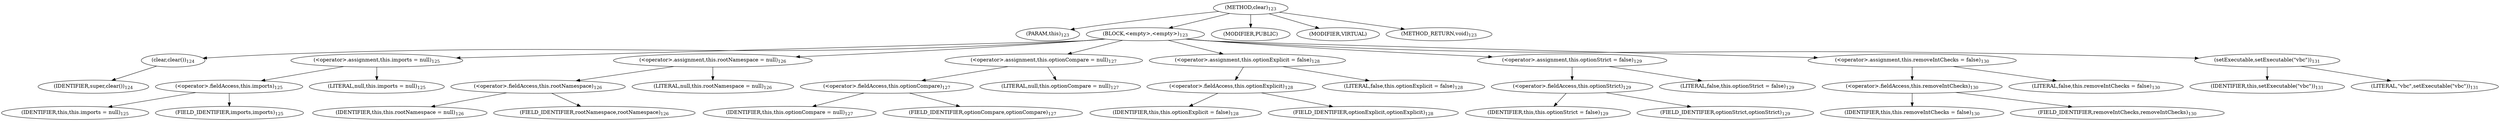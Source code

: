 digraph "clear" {  
"94" [label = <(METHOD,clear)<SUB>123</SUB>> ]
"6" [label = <(PARAM,this)<SUB>123</SUB>> ]
"95" [label = <(BLOCK,&lt;empty&gt;,&lt;empty&gt;)<SUB>123</SUB>> ]
"96" [label = <(clear,clear())<SUB>124</SUB>> ]
"97" [label = <(IDENTIFIER,super,clear())<SUB>124</SUB>> ]
"98" [label = <(&lt;operator&gt;.assignment,this.imports = null)<SUB>125</SUB>> ]
"99" [label = <(&lt;operator&gt;.fieldAccess,this.imports)<SUB>125</SUB>> ]
"100" [label = <(IDENTIFIER,this,this.imports = null)<SUB>125</SUB>> ]
"101" [label = <(FIELD_IDENTIFIER,imports,imports)<SUB>125</SUB>> ]
"102" [label = <(LITERAL,null,this.imports = null)<SUB>125</SUB>> ]
"103" [label = <(&lt;operator&gt;.assignment,this.rootNamespace = null)<SUB>126</SUB>> ]
"104" [label = <(&lt;operator&gt;.fieldAccess,this.rootNamespace)<SUB>126</SUB>> ]
"105" [label = <(IDENTIFIER,this,this.rootNamespace = null)<SUB>126</SUB>> ]
"106" [label = <(FIELD_IDENTIFIER,rootNamespace,rootNamespace)<SUB>126</SUB>> ]
"107" [label = <(LITERAL,null,this.rootNamespace = null)<SUB>126</SUB>> ]
"108" [label = <(&lt;operator&gt;.assignment,this.optionCompare = null)<SUB>127</SUB>> ]
"109" [label = <(&lt;operator&gt;.fieldAccess,this.optionCompare)<SUB>127</SUB>> ]
"110" [label = <(IDENTIFIER,this,this.optionCompare = null)<SUB>127</SUB>> ]
"111" [label = <(FIELD_IDENTIFIER,optionCompare,optionCompare)<SUB>127</SUB>> ]
"112" [label = <(LITERAL,null,this.optionCompare = null)<SUB>127</SUB>> ]
"113" [label = <(&lt;operator&gt;.assignment,this.optionExplicit = false)<SUB>128</SUB>> ]
"114" [label = <(&lt;operator&gt;.fieldAccess,this.optionExplicit)<SUB>128</SUB>> ]
"115" [label = <(IDENTIFIER,this,this.optionExplicit = false)<SUB>128</SUB>> ]
"116" [label = <(FIELD_IDENTIFIER,optionExplicit,optionExplicit)<SUB>128</SUB>> ]
"117" [label = <(LITERAL,false,this.optionExplicit = false)<SUB>128</SUB>> ]
"118" [label = <(&lt;operator&gt;.assignment,this.optionStrict = false)<SUB>129</SUB>> ]
"119" [label = <(&lt;operator&gt;.fieldAccess,this.optionStrict)<SUB>129</SUB>> ]
"120" [label = <(IDENTIFIER,this,this.optionStrict = false)<SUB>129</SUB>> ]
"121" [label = <(FIELD_IDENTIFIER,optionStrict,optionStrict)<SUB>129</SUB>> ]
"122" [label = <(LITERAL,false,this.optionStrict = false)<SUB>129</SUB>> ]
"123" [label = <(&lt;operator&gt;.assignment,this.removeIntChecks = false)<SUB>130</SUB>> ]
"124" [label = <(&lt;operator&gt;.fieldAccess,this.removeIntChecks)<SUB>130</SUB>> ]
"125" [label = <(IDENTIFIER,this,this.removeIntChecks = false)<SUB>130</SUB>> ]
"126" [label = <(FIELD_IDENTIFIER,removeIntChecks,removeIntChecks)<SUB>130</SUB>> ]
"127" [label = <(LITERAL,false,this.removeIntChecks = false)<SUB>130</SUB>> ]
"128" [label = <(setExecutable,setExecutable(&quot;vbc&quot;))<SUB>131</SUB>> ]
"5" [label = <(IDENTIFIER,this,setExecutable(&quot;vbc&quot;))<SUB>131</SUB>> ]
"129" [label = <(LITERAL,&quot;vbc&quot;,setExecutable(&quot;vbc&quot;))<SUB>131</SUB>> ]
"130" [label = <(MODIFIER,PUBLIC)> ]
"131" [label = <(MODIFIER,VIRTUAL)> ]
"132" [label = <(METHOD_RETURN,void)<SUB>123</SUB>> ]
  "94" -> "6" 
  "94" -> "95" 
  "94" -> "130" 
  "94" -> "131" 
  "94" -> "132" 
  "95" -> "96" 
  "95" -> "98" 
  "95" -> "103" 
  "95" -> "108" 
  "95" -> "113" 
  "95" -> "118" 
  "95" -> "123" 
  "95" -> "128" 
  "96" -> "97" 
  "98" -> "99" 
  "98" -> "102" 
  "99" -> "100" 
  "99" -> "101" 
  "103" -> "104" 
  "103" -> "107" 
  "104" -> "105" 
  "104" -> "106" 
  "108" -> "109" 
  "108" -> "112" 
  "109" -> "110" 
  "109" -> "111" 
  "113" -> "114" 
  "113" -> "117" 
  "114" -> "115" 
  "114" -> "116" 
  "118" -> "119" 
  "118" -> "122" 
  "119" -> "120" 
  "119" -> "121" 
  "123" -> "124" 
  "123" -> "127" 
  "124" -> "125" 
  "124" -> "126" 
  "128" -> "5" 
  "128" -> "129" 
}
